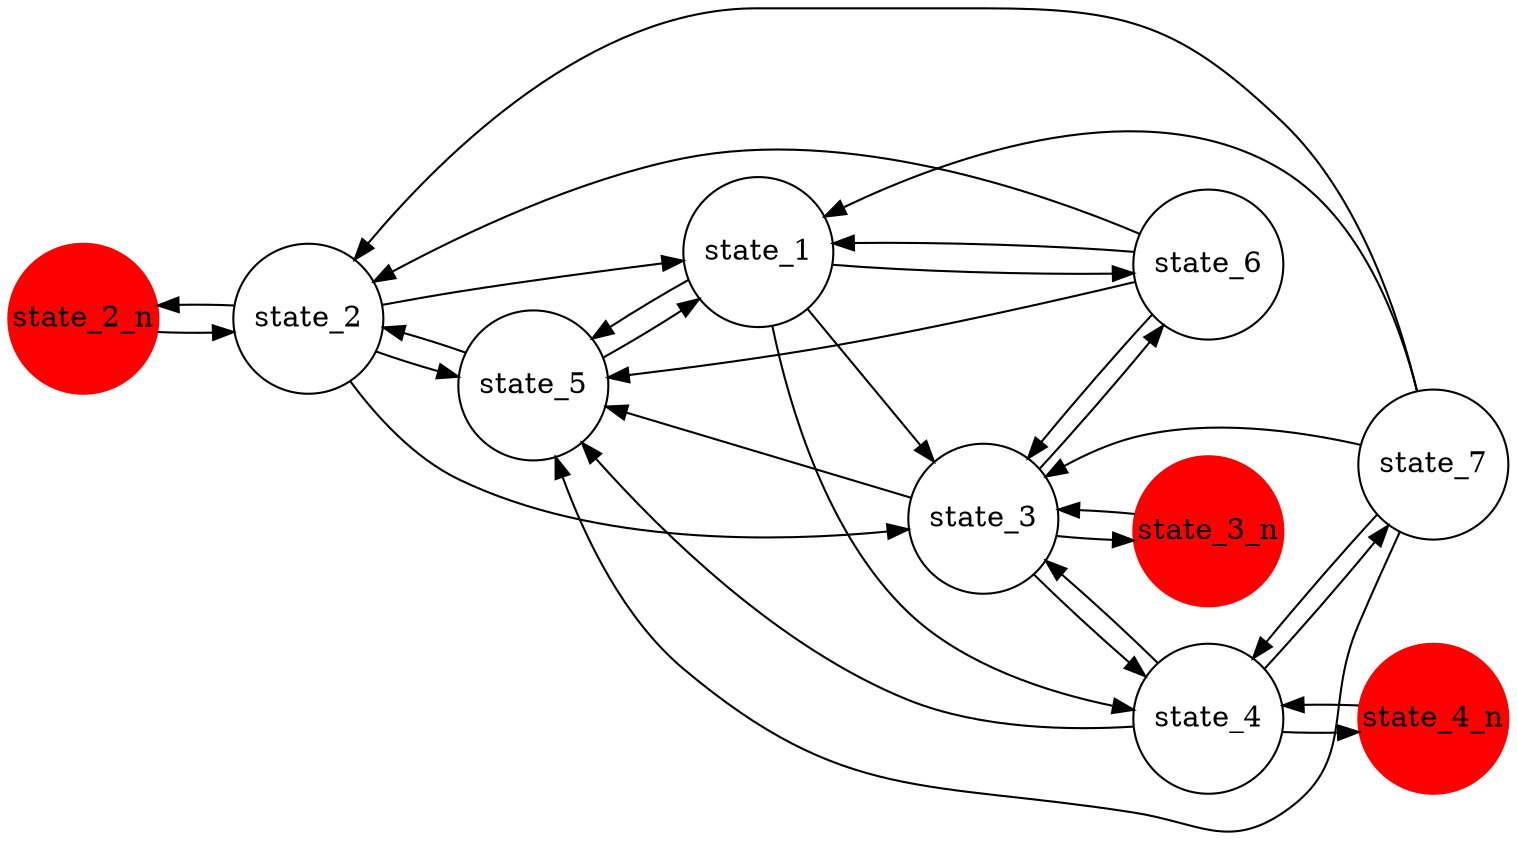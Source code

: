 #Total states is 0, including 0 states and 0 newstates
#Total transisions is 0, including 0 transistions and 0 new transitions
digraph finite_state_machine {
	rankdir=LR;
	size="20,20";
	resolution="300";
	overlap=false;

	node [shape = circle, fixedsize=true, width = 1, color = red, style = filled];
	state_2_n;
 	state_3_n;
 	state_4_n;
 
	node [shape = circle, color = black, style = unfilled];
	state_1;
 	state_2;
 	state_3;
 	state_4;
 	state_5;
 	state_6;
 	state_7;
 	state_1 -> state_3;
	state_1 -> state_4;
	state_1 -> state_5;
	state_1 -> state_6;
	state_2 -> state_1;
	state_2 -> state_2_n;
	state_2 -> state_3;
	state_2 -> state_5;
	state_2_n -> state_2;
	state_3 -> state_3_n;
	state_3 -> state_4;
	state_3 -> state_5;
	state_3 -> state_6;
	state_3_n -> state_3;
	state_4 -> state_3;
	state_4 -> state_4_n;
	state_4 -> state_5;
	state_4 -> state_7;
	state_4_n -> state_4;
	state_5 -> state_1;
	state_5 -> state_2;
	state_6 -> state_1;
	state_6 -> state_2;
	state_6 -> state_3;
	state_6 -> state_5;
	state_7 -> state_1;
	state_7 -> state_2;
	state_7 -> state_3;
	state_7 -> state_4;
	state_7 -> state_5;
}
